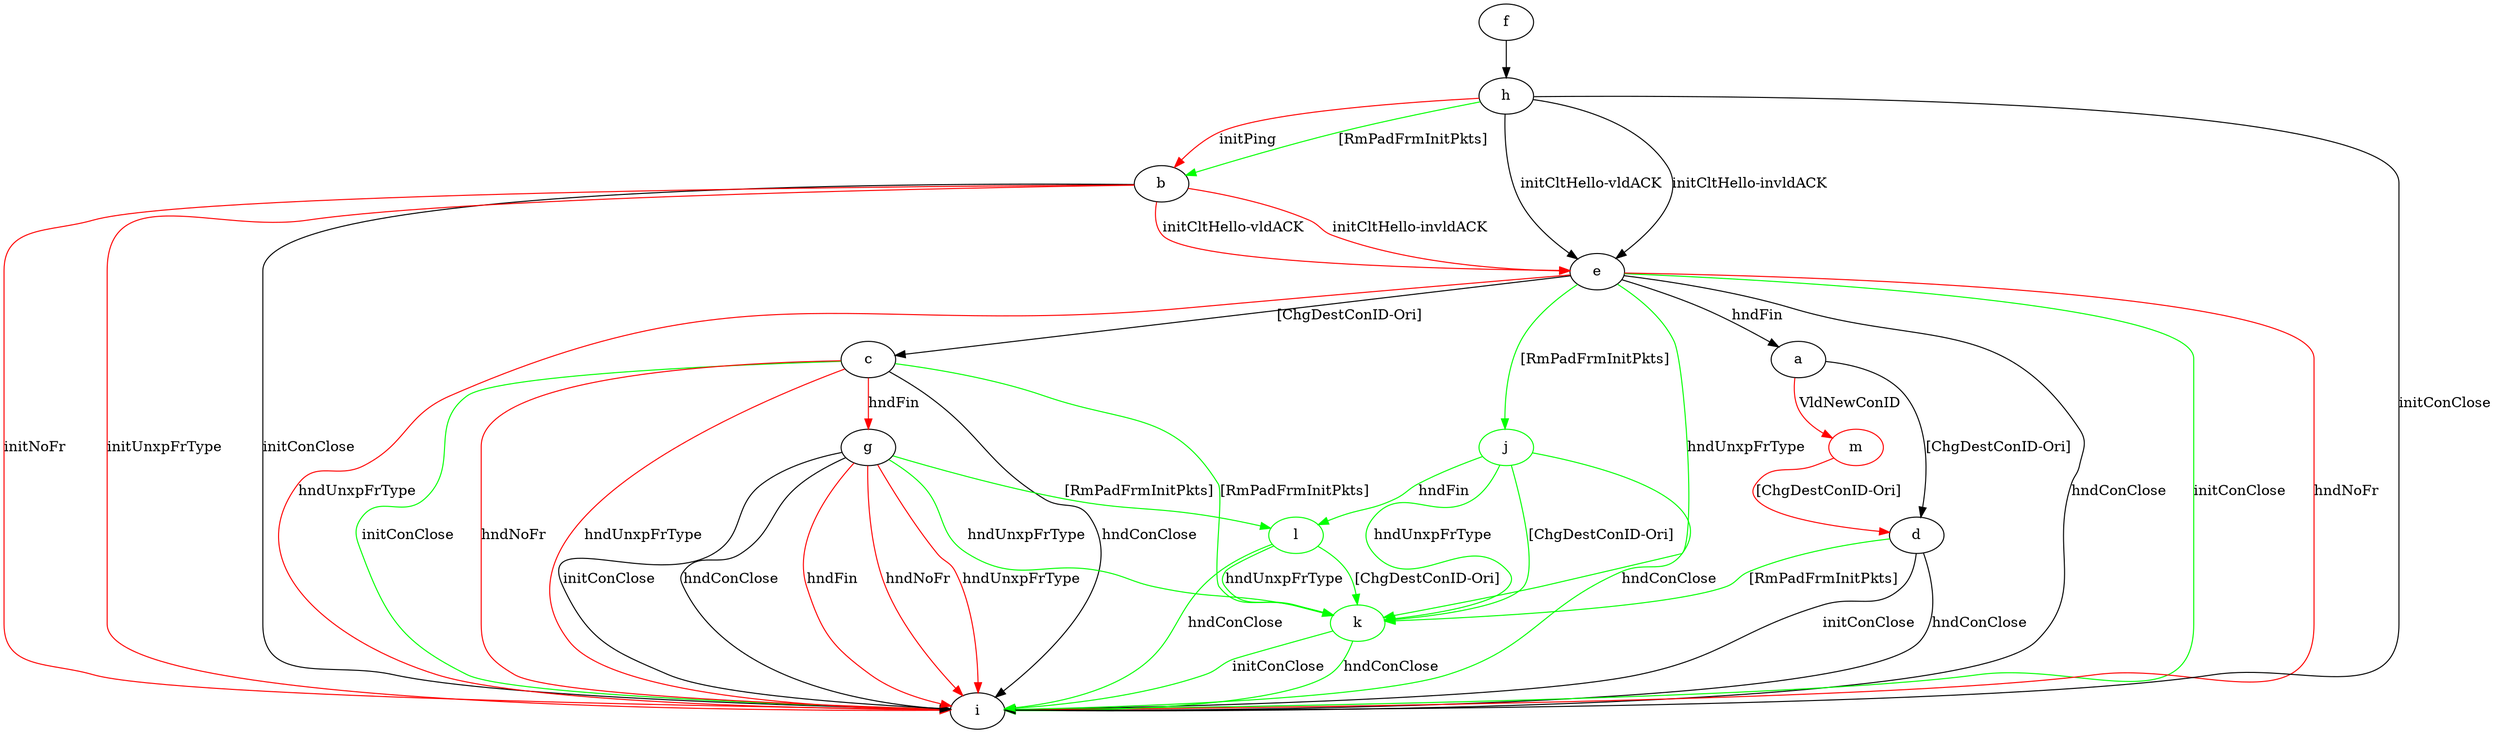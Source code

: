 digraph "" {
	a -> d	[key=0,
		label="[ChgDestConID-Ori] "];
	m	[color=red];
	a -> m	[key=0,
		color=red,
		label="VldNewConID "];
	b -> e	[key=0,
		color=red,
		label="initCltHello-vldACK "];
	b -> e	[key=1,
		color=red,
		label="initCltHello-invldACK "];
	b -> i	[key=0,
		label="initConClose "];
	b -> i	[key=1,
		color=red,
		label="initNoFr "];
	b -> i	[key=2,
		color=red,
		label="initUnxpFrType "];
	c -> g	[key=0,
		color=red,
		label="hndFin "];
	c -> i	[key=0,
		label="hndConClose "];
	c -> i	[key=1,
		color=green,
		label="initConClose "];
	c -> i	[key=2,
		color=red,
		label="hndNoFr "];
	c -> i	[key=3,
		color=red,
		label="hndUnxpFrType "];
	k	[color=green];
	c -> k	[key=0,
		color=green,
		label="[RmPadFrmInitPkts] "];
	d -> i	[key=0,
		label="initConClose "];
	d -> i	[key=1,
		label="hndConClose "];
	d -> k	[key=0,
		color=green,
		label="[RmPadFrmInitPkts] "];
	e -> a	[key=0,
		label="hndFin "];
	e -> c	[key=0,
		label="[ChgDestConID-Ori] "];
	e -> i	[key=0,
		label="hndConClose "];
	e -> i	[key=1,
		color=green,
		label="initConClose "];
	e -> i	[key=2,
		color=red,
		label="hndNoFr "];
	e -> i	[key=3,
		color=red,
		label="hndUnxpFrType "];
	j	[color=green];
	e -> j	[key=0,
		color=green,
		label="[RmPadFrmInitPkts] "];
	e -> k	[key=0,
		color=green,
		label="hndUnxpFrType "];
	f -> h	[key=0];
	g -> i	[key=0,
		label="initConClose "];
	g -> i	[key=1,
		label="hndConClose "];
	g -> i	[key=2,
		color=red,
		label="hndFin "];
	g -> i	[key=3,
		color=red,
		label="hndNoFr "];
	g -> i	[key=4,
		color=red,
		label="hndUnxpFrType "];
	g -> k	[key=0,
		color=green,
		label="hndUnxpFrType "];
	l	[color=green];
	g -> l	[key=0,
		color=green,
		label="[RmPadFrmInitPkts] "];
	h -> b	[key=0,
		color=green,
		label="[RmPadFrmInitPkts] "];
	h -> b	[key=1,
		color=red,
		label="initPing "];
	h -> e	[key=0,
		label="initCltHello-vldACK "];
	h -> e	[key=1,
		label="initCltHello-invldACK "];
	h -> i	[key=0,
		label="initConClose "];
	j -> i	[key=0,
		color=green,
		label="hndConClose "];
	j -> k	[key=0,
		color=green,
		label="hndUnxpFrType "];
	j -> k	[key=1,
		color=green,
		label="[ChgDestConID-Ori] "];
	j -> l	[key=0,
		color=green,
		label="hndFin "];
	k -> i	[key=0,
		color=green,
		label="initConClose "];
	k -> i	[key=1,
		color=green,
		label="hndConClose "];
	l -> i	[key=0,
		color=green,
		label="hndConClose "];
	l -> k	[key=0,
		color=green,
		label="hndUnxpFrType "];
	l -> k	[key=1,
		color=green,
		label="[ChgDestConID-Ori] "];
	m -> d	[key=0,
		color=red,
		label="[ChgDestConID-Ori] "];
}
